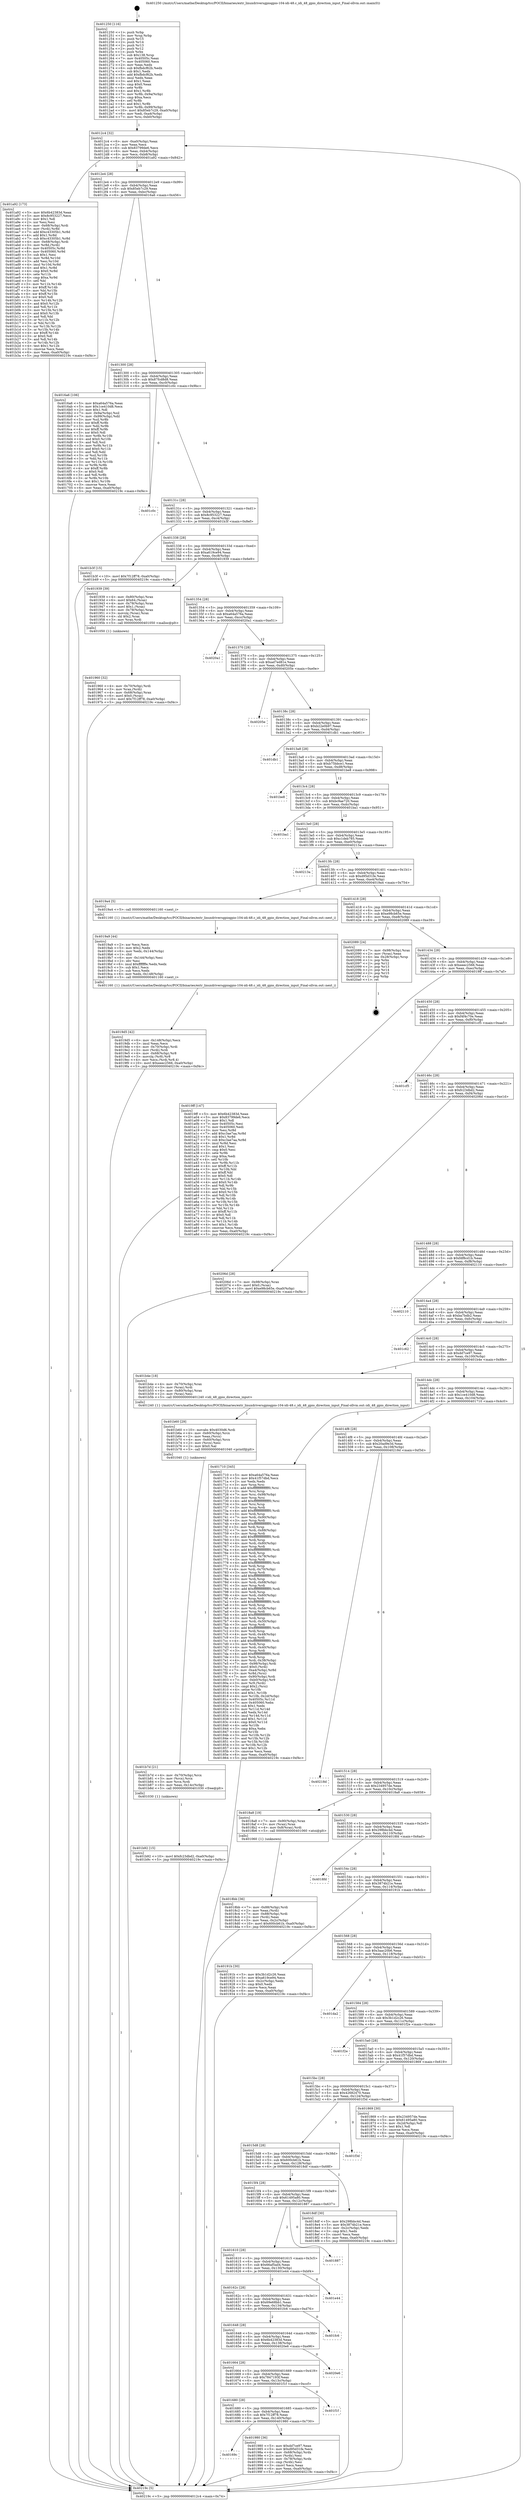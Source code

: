 digraph "0x401250" {
  label = "0x401250 (/mnt/c/Users/mathe/Desktop/tcc/POCII/binaries/extr_linuxdriversgpiogpio-104-idi-48.c_idi_48_gpio_direction_input_Final-ollvm.out::main(0))"
  labelloc = "t"
  node[shape=record]

  Entry [label="",width=0.3,height=0.3,shape=circle,fillcolor=black,style=filled]
  "0x4012c4" [label="{
     0x4012c4 [32]\l
     | [instrs]\l
     &nbsp;&nbsp;0x4012c4 \<+6\>: mov -0xa0(%rbp),%eax\l
     &nbsp;&nbsp;0x4012ca \<+2\>: mov %eax,%ecx\l
     &nbsp;&nbsp;0x4012cc \<+6\>: sub $0x83799de6,%ecx\l
     &nbsp;&nbsp;0x4012d2 \<+6\>: mov %eax,-0xb4(%rbp)\l
     &nbsp;&nbsp;0x4012d8 \<+6\>: mov %ecx,-0xb8(%rbp)\l
     &nbsp;&nbsp;0x4012de \<+6\>: je 0000000000401a92 \<main+0x842\>\l
  }"]
  "0x401a92" [label="{
     0x401a92 [173]\l
     | [instrs]\l
     &nbsp;&nbsp;0x401a92 \<+5\>: mov $0x6b42383d,%eax\l
     &nbsp;&nbsp;0x401a97 \<+5\>: mov $0x8c953227,%ecx\l
     &nbsp;&nbsp;0x401a9c \<+2\>: mov $0x1,%dl\l
     &nbsp;&nbsp;0x401a9e \<+2\>: xor %esi,%esi\l
     &nbsp;&nbsp;0x401aa0 \<+4\>: mov -0x68(%rbp),%rdi\l
     &nbsp;&nbsp;0x401aa4 \<+3\>: mov (%rdi),%r8d\l
     &nbsp;&nbsp;0x401aa7 \<+7\>: add $0xc43305b1,%r8d\l
     &nbsp;&nbsp;0x401aae \<+4\>: add $0x1,%r8d\l
     &nbsp;&nbsp;0x401ab2 \<+7\>: sub $0xc43305b1,%r8d\l
     &nbsp;&nbsp;0x401ab9 \<+4\>: mov -0x68(%rbp),%rdi\l
     &nbsp;&nbsp;0x401abd \<+3\>: mov %r8d,(%rdi)\l
     &nbsp;&nbsp;0x401ac0 \<+8\>: mov 0x40505c,%r8d\l
     &nbsp;&nbsp;0x401ac8 \<+8\>: mov 0x405060,%r9d\l
     &nbsp;&nbsp;0x401ad0 \<+3\>: sub $0x1,%esi\l
     &nbsp;&nbsp;0x401ad3 \<+3\>: mov %r8d,%r10d\l
     &nbsp;&nbsp;0x401ad6 \<+3\>: add %esi,%r10d\l
     &nbsp;&nbsp;0x401ad9 \<+4\>: imul %r10d,%r8d\l
     &nbsp;&nbsp;0x401add \<+4\>: and $0x1,%r8d\l
     &nbsp;&nbsp;0x401ae1 \<+4\>: cmp $0x0,%r8d\l
     &nbsp;&nbsp;0x401ae5 \<+4\>: sete %r11b\l
     &nbsp;&nbsp;0x401ae9 \<+4\>: cmp $0xa,%r9d\l
     &nbsp;&nbsp;0x401aed \<+3\>: setl %bl\l
     &nbsp;&nbsp;0x401af0 \<+3\>: mov %r11b,%r14b\l
     &nbsp;&nbsp;0x401af3 \<+4\>: xor $0xff,%r14b\l
     &nbsp;&nbsp;0x401af7 \<+3\>: mov %bl,%r15b\l
     &nbsp;&nbsp;0x401afa \<+4\>: xor $0xff,%r15b\l
     &nbsp;&nbsp;0x401afe \<+3\>: xor $0x0,%dl\l
     &nbsp;&nbsp;0x401b01 \<+3\>: mov %r14b,%r12b\l
     &nbsp;&nbsp;0x401b04 \<+4\>: and $0x0,%r12b\l
     &nbsp;&nbsp;0x401b08 \<+3\>: and %dl,%r11b\l
     &nbsp;&nbsp;0x401b0b \<+3\>: mov %r15b,%r13b\l
     &nbsp;&nbsp;0x401b0e \<+4\>: and $0x0,%r13b\l
     &nbsp;&nbsp;0x401b12 \<+2\>: and %dl,%bl\l
     &nbsp;&nbsp;0x401b14 \<+3\>: or %r11b,%r12b\l
     &nbsp;&nbsp;0x401b17 \<+3\>: or %bl,%r13b\l
     &nbsp;&nbsp;0x401b1a \<+3\>: xor %r13b,%r12b\l
     &nbsp;&nbsp;0x401b1d \<+3\>: or %r15b,%r14b\l
     &nbsp;&nbsp;0x401b20 \<+4\>: xor $0xff,%r14b\l
     &nbsp;&nbsp;0x401b24 \<+3\>: or $0x0,%dl\l
     &nbsp;&nbsp;0x401b27 \<+3\>: and %dl,%r14b\l
     &nbsp;&nbsp;0x401b2a \<+3\>: or %r14b,%r12b\l
     &nbsp;&nbsp;0x401b2d \<+4\>: test $0x1,%r12b\l
     &nbsp;&nbsp;0x401b31 \<+3\>: cmovne %ecx,%eax\l
     &nbsp;&nbsp;0x401b34 \<+6\>: mov %eax,-0xa0(%rbp)\l
     &nbsp;&nbsp;0x401b3a \<+5\>: jmp 000000000040219c \<main+0xf4c\>\l
  }"]
  "0x4012e4" [label="{
     0x4012e4 [28]\l
     | [instrs]\l
     &nbsp;&nbsp;0x4012e4 \<+5\>: jmp 00000000004012e9 \<main+0x99\>\l
     &nbsp;&nbsp;0x4012e9 \<+6\>: mov -0xb4(%rbp),%eax\l
     &nbsp;&nbsp;0x4012ef \<+5\>: sub $0x85eb7c29,%eax\l
     &nbsp;&nbsp;0x4012f4 \<+6\>: mov %eax,-0xbc(%rbp)\l
     &nbsp;&nbsp;0x4012fa \<+6\>: je 00000000004016a6 \<main+0x456\>\l
  }"]
  Exit [label="",width=0.3,height=0.3,shape=circle,fillcolor=black,style=filled,peripheries=2]
  "0x4016a6" [label="{
     0x4016a6 [106]\l
     | [instrs]\l
     &nbsp;&nbsp;0x4016a6 \<+5\>: mov $0xa64a576a,%eax\l
     &nbsp;&nbsp;0x4016ab \<+5\>: mov $0x1ce410d8,%ecx\l
     &nbsp;&nbsp;0x4016b0 \<+2\>: mov $0x1,%dl\l
     &nbsp;&nbsp;0x4016b2 \<+7\>: mov -0x9a(%rbp),%sil\l
     &nbsp;&nbsp;0x4016b9 \<+7\>: mov -0x99(%rbp),%dil\l
     &nbsp;&nbsp;0x4016c0 \<+3\>: mov %sil,%r8b\l
     &nbsp;&nbsp;0x4016c3 \<+4\>: xor $0xff,%r8b\l
     &nbsp;&nbsp;0x4016c7 \<+3\>: mov %dil,%r9b\l
     &nbsp;&nbsp;0x4016ca \<+4\>: xor $0xff,%r9b\l
     &nbsp;&nbsp;0x4016ce \<+3\>: xor $0x0,%dl\l
     &nbsp;&nbsp;0x4016d1 \<+3\>: mov %r8b,%r10b\l
     &nbsp;&nbsp;0x4016d4 \<+4\>: and $0x0,%r10b\l
     &nbsp;&nbsp;0x4016d8 \<+3\>: and %dl,%sil\l
     &nbsp;&nbsp;0x4016db \<+3\>: mov %r9b,%r11b\l
     &nbsp;&nbsp;0x4016de \<+4\>: and $0x0,%r11b\l
     &nbsp;&nbsp;0x4016e2 \<+3\>: and %dl,%dil\l
     &nbsp;&nbsp;0x4016e5 \<+3\>: or %sil,%r10b\l
     &nbsp;&nbsp;0x4016e8 \<+3\>: or %dil,%r11b\l
     &nbsp;&nbsp;0x4016eb \<+3\>: xor %r11b,%r10b\l
     &nbsp;&nbsp;0x4016ee \<+3\>: or %r9b,%r8b\l
     &nbsp;&nbsp;0x4016f1 \<+4\>: xor $0xff,%r8b\l
     &nbsp;&nbsp;0x4016f5 \<+3\>: or $0x0,%dl\l
     &nbsp;&nbsp;0x4016f8 \<+3\>: and %dl,%r8b\l
     &nbsp;&nbsp;0x4016fb \<+3\>: or %r8b,%r10b\l
     &nbsp;&nbsp;0x4016fe \<+4\>: test $0x1,%r10b\l
     &nbsp;&nbsp;0x401702 \<+3\>: cmovne %ecx,%eax\l
     &nbsp;&nbsp;0x401705 \<+6\>: mov %eax,-0xa0(%rbp)\l
     &nbsp;&nbsp;0x40170b \<+5\>: jmp 000000000040219c \<main+0xf4c\>\l
  }"]
  "0x401300" [label="{
     0x401300 [28]\l
     | [instrs]\l
     &nbsp;&nbsp;0x401300 \<+5\>: jmp 0000000000401305 \<main+0xb5\>\l
     &nbsp;&nbsp;0x401305 \<+6\>: mov -0xb4(%rbp),%eax\l
     &nbsp;&nbsp;0x40130b \<+5\>: sub $0x87fcd8d8,%eax\l
     &nbsp;&nbsp;0x401310 \<+6\>: mov %eax,-0xc0(%rbp)\l
     &nbsp;&nbsp;0x401316 \<+6\>: je 0000000000401c0c \<main+0x9bc\>\l
  }"]
  "0x40219c" [label="{
     0x40219c [5]\l
     | [instrs]\l
     &nbsp;&nbsp;0x40219c \<+5\>: jmp 00000000004012c4 \<main+0x74\>\l
  }"]
  "0x401250" [label="{
     0x401250 [116]\l
     | [instrs]\l
     &nbsp;&nbsp;0x401250 \<+1\>: push %rbp\l
     &nbsp;&nbsp;0x401251 \<+3\>: mov %rsp,%rbp\l
     &nbsp;&nbsp;0x401254 \<+2\>: push %r15\l
     &nbsp;&nbsp;0x401256 \<+2\>: push %r14\l
     &nbsp;&nbsp;0x401258 \<+2\>: push %r13\l
     &nbsp;&nbsp;0x40125a \<+2\>: push %r12\l
     &nbsp;&nbsp;0x40125c \<+1\>: push %rbx\l
     &nbsp;&nbsp;0x40125d \<+7\>: sub $0x138,%rsp\l
     &nbsp;&nbsp;0x401264 \<+7\>: mov 0x40505c,%eax\l
     &nbsp;&nbsp;0x40126b \<+7\>: mov 0x405060,%ecx\l
     &nbsp;&nbsp;0x401272 \<+2\>: mov %eax,%edx\l
     &nbsp;&nbsp;0x401274 \<+6\>: sub $0xfbdcf62b,%edx\l
     &nbsp;&nbsp;0x40127a \<+3\>: sub $0x1,%edx\l
     &nbsp;&nbsp;0x40127d \<+6\>: add $0xfbdcf62b,%edx\l
     &nbsp;&nbsp;0x401283 \<+3\>: imul %edx,%eax\l
     &nbsp;&nbsp;0x401286 \<+3\>: and $0x1,%eax\l
     &nbsp;&nbsp;0x401289 \<+3\>: cmp $0x0,%eax\l
     &nbsp;&nbsp;0x40128c \<+4\>: sete %r8b\l
     &nbsp;&nbsp;0x401290 \<+4\>: and $0x1,%r8b\l
     &nbsp;&nbsp;0x401294 \<+7\>: mov %r8b,-0x9a(%rbp)\l
     &nbsp;&nbsp;0x40129b \<+3\>: cmp $0xa,%ecx\l
     &nbsp;&nbsp;0x40129e \<+4\>: setl %r8b\l
     &nbsp;&nbsp;0x4012a2 \<+4\>: and $0x1,%r8b\l
     &nbsp;&nbsp;0x4012a6 \<+7\>: mov %r8b,-0x99(%rbp)\l
     &nbsp;&nbsp;0x4012ad \<+10\>: movl $0x85eb7c29,-0xa0(%rbp)\l
     &nbsp;&nbsp;0x4012b7 \<+6\>: mov %edi,-0xa4(%rbp)\l
     &nbsp;&nbsp;0x4012bd \<+7\>: mov %rsi,-0xb0(%rbp)\l
  }"]
  "0x401b92" [label="{
     0x401b92 [15]\l
     | [instrs]\l
     &nbsp;&nbsp;0x401b92 \<+10\>: movl $0xfc23dbd2,-0xa0(%rbp)\l
     &nbsp;&nbsp;0x401b9c \<+5\>: jmp 000000000040219c \<main+0xf4c\>\l
  }"]
  "0x401c0c" [label="{
     0x401c0c\l
  }", style=dashed]
  "0x40131c" [label="{
     0x40131c [28]\l
     | [instrs]\l
     &nbsp;&nbsp;0x40131c \<+5\>: jmp 0000000000401321 \<main+0xd1\>\l
     &nbsp;&nbsp;0x401321 \<+6\>: mov -0xb4(%rbp),%eax\l
     &nbsp;&nbsp;0x401327 \<+5\>: sub $0x8c953227,%eax\l
     &nbsp;&nbsp;0x40132c \<+6\>: mov %eax,-0xc4(%rbp)\l
     &nbsp;&nbsp;0x401332 \<+6\>: je 0000000000401b3f \<main+0x8ef\>\l
  }"]
  "0x401b7d" [label="{
     0x401b7d [21]\l
     | [instrs]\l
     &nbsp;&nbsp;0x401b7d \<+4\>: mov -0x70(%rbp),%rcx\l
     &nbsp;&nbsp;0x401b81 \<+3\>: mov (%rcx),%rcx\l
     &nbsp;&nbsp;0x401b84 \<+3\>: mov %rcx,%rdi\l
     &nbsp;&nbsp;0x401b87 \<+6\>: mov %eax,-0x14c(%rbp)\l
     &nbsp;&nbsp;0x401b8d \<+5\>: call 0000000000401030 \<free@plt\>\l
     | [calls]\l
     &nbsp;&nbsp;0x401030 \{1\} (unknown)\l
  }"]
  "0x401b3f" [label="{
     0x401b3f [15]\l
     | [instrs]\l
     &nbsp;&nbsp;0x401b3f \<+10\>: movl $0x7f12ff78,-0xa0(%rbp)\l
     &nbsp;&nbsp;0x401b49 \<+5\>: jmp 000000000040219c \<main+0xf4c\>\l
  }"]
  "0x401338" [label="{
     0x401338 [28]\l
     | [instrs]\l
     &nbsp;&nbsp;0x401338 \<+5\>: jmp 000000000040133d \<main+0xed\>\l
     &nbsp;&nbsp;0x40133d \<+6\>: mov -0xb4(%rbp),%eax\l
     &nbsp;&nbsp;0x401343 \<+5\>: sub $0xa619ce94,%eax\l
     &nbsp;&nbsp;0x401348 \<+6\>: mov %eax,-0xc8(%rbp)\l
     &nbsp;&nbsp;0x40134e \<+6\>: je 0000000000401939 \<main+0x6e9\>\l
  }"]
  "0x401b60" [label="{
     0x401b60 [29]\l
     | [instrs]\l
     &nbsp;&nbsp;0x401b60 \<+10\>: movabs $0x4030d6,%rdi\l
     &nbsp;&nbsp;0x401b6a \<+4\>: mov -0x60(%rbp),%rcx\l
     &nbsp;&nbsp;0x401b6e \<+2\>: mov %eax,(%rcx)\l
     &nbsp;&nbsp;0x401b70 \<+4\>: mov -0x60(%rbp),%rcx\l
     &nbsp;&nbsp;0x401b74 \<+2\>: mov (%rcx),%esi\l
     &nbsp;&nbsp;0x401b76 \<+2\>: mov $0x0,%al\l
     &nbsp;&nbsp;0x401b78 \<+5\>: call 0000000000401040 \<printf@plt\>\l
     | [calls]\l
     &nbsp;&nbsp;0x401040 \{1\} (unknown)\l
  }"]
  "0x401939" [label="{
     0x401939 [39]\l
     | [instrs]\l
     &nbsp;&nbsp;0x401939 \<+4\>: mov -0x80(%rbp),%rax\l
     &nbsp;&nbsp;0x40193d \<+6\>: movl $0x64,(%rax)\l
     &nbsp;&nbsp;0x401943 \<+4\>: mov -0x78(%rbp),%rax\l
     &nbsp;&nbsp;0x401947 \<+6\>: movl $0x1,(%rax)\l
     &nbsp;&nbsp;0x40194d \<+4\>: mov -0x78(%rbp),%rax\l
     &nbsp;&nbsp;0x401951 \<+3\>: movslq (%rax),%rax\l
     &nbsp;&nbsp;0x401954 \<+4\>: shl $0x2,%rax\l
     &nbsp;&nbsp;0x401958 \<+3\>: mov %rax,%rdi\l
     &nbsp;&nbsp;0x40195b \<+5\>: call 0000000000401050 \<malloc@plt\>\l
     | [calls]\l
     &nbsp;&nbsp;0x401050 \{1\} (unknown)\l
  }"]
  "0x401354" [label="{
     0x401354 [28]\l
     | [instrs]\l
     &nbsp;&nbsp;0x401354 \<+5\>: jmp 0000000000401359 \<main+0x109\>\l
     &nbsp;&nbsp;0x401359 \<+6\>: mov -0xb4(%rbp),%eax\l
     &nbsp;&nbsp;0x40135f \<+5\>: sub $0xa64a576a,%eax\l
     &nbsp;&nbsp;0x401364 \<+6\>: mov %eax,-0xcc(%rbp)\l
     &nbsp;&nbsp;0x40136a \<+6\>: je 00000000004020a1 \<main+0xe51\>\l
  }"]
  "0x4019d5" [label="{
     0x4019d5 [42]\l
     | [instrs]\l
     &nbsp;&nbsp;0x4019d5 \<+6\>: mov -0x148(%rbp),%ecx\l
     &nbsp;&nbsp;0x4019db \<+3\>: imul %eax,%ecx\l
     &nbsp;&nbsp;0x4019de \<+4\>: mov -0x70(%rbp),%rdi\l
     &nbsp;&nbsp;0x4019e2 \<+3\>: mov (%rdi),%rdi\l
     &nbsp;&nbsp;0x4019e5 \<+4\>: mov -0x68(%rbp),%r8\l
     &nbsp;&nbsp;0x4019e9 \<+3\>: movslq (%r8),%r8\l
     &nbsp;&nbsp;0x4019ec \<+4\>: mov %ecx,(%rdi,%r8,4)\l
     &nbsp;&nbsp;0x4019f0 \<+10\>: movl $0xeeec2566,-0xa0(%rbp)\l
     &nbsp;&nbsp;0x4019fa \<+5\>: jmp 000000000040219c \<main+0xf4c\>\l
  }"]
  "0x4020a1" [label="{
     0x4020a1\l
  }", style=dashed]
  "0x401370" [label="{
     0x401370 [28]\l
     | [instrs]\l
     &nbsp;&nbsp;0x401370 \<+5\>: jmp 0000000000401375 \<main+0x125\>\l
     &nbsp;&nbsp;0x401375 \<+6\>: mov -0xb4(%rbp),%eax\l
     &nbsp;&nbsp;0x40137b \<+5\>: sub $0xad7ed81e,%eax\l
     &nbsp;&nbsp;0x401380 \<+6\>: mov %eax,-0xd0(%rbp)\l
     &nbsp;&nbsp;0x401386 \<+6\>: je 000000000040205e \<main+0xe0e\>\l
  }"]
  "0x4019a9" [label="{
     0x4019a9 [44]\l
     | [instrs]\l
     &nbsp;&nbsp;0x4019a9 \<+2\>: xor %ecx,%ecx\l
     &nbsp;&nbsp;0x4019ab \<+5\>: mov $0x2,%edx\l
     &nbsp;&nbsp;0x4019b0 \<+6\>: mov %edx,-0x144(%rbp)\l
     &nbsp;&nbsp;0x4019b6 \<+1\>: cltd\l
     &nbsp;&nbsp;0x4019b7 \<+6\>: mov -0x144(%rbp),%esi\l
     &nbsp;&nbsp;0x4019bd \<+2\>: idiv %esi\l
     &nbsp;&nbsp;0x4019bf \<+6\>: imul $0xfffffffe,%edx,%edx\l
     &nbsp;&nbsp;0x4019c5 \<+3\>: sub $0x1,%ecx\l
     &nbsp;&nbsp;0x4019c8 \<+2\>: sub %ecx,%edx\l
     &nbsp;&nbsp;0x4019ca \<+6\>: mov %edx,-0x148(%rbp)\l
     &nbsp;&nbsp;0x4019d0 \<+5\>: call 0000000000401160 \<next_i\>\l
     | [calls]\l
     &nbsp;&nbsp;0x401160 \{1\} (/mnt/c/Users/mathe/Desktop/tcc/POCII/binaries/extr_linuxdriversgpiogpio-104-idi-48.c_idi_48_gpio_direction_input_Final-ollvm.out::next_i)\l
  }"]
  "0x40205e" [label="{
     0x40205e\l
  }", style=dashed]
  "0x40138c" [label="{
     0x40138c [28]\l
     | [instrs]\l
     &nbsp;&nbsp;0x40138c \<+5\>: jmp 0000000000401391 \<main+0x141\>\l
     &nbsp;&nbsp;0x401391 \<+6\>: mov -0xb4(%rbp),%eax\l
     &nbsp;&nbsp;0x401397 \<+5\>: sub $0xb22e0b97,%eax\l
     &nbsp;&nbsp;0x40139c \<+6\>: mov %eax,-0xd4(%rbp)\l
     &nbsp;&nbsp;0x4013a2 \<+6\>: je 0000000000401db1 \<main+0xb61\>\l
  }"]
  "0x40169c" [label="{
     0x40169c\l
  }", style=dashed]
  "0x401db1" [label="{
     0x401db1\l
  }", style=dashed]
  "0x4013a8" [label="{
     0x4013a8 [28]\l
     | [instrs]\l
     &nbsp;&nbsp;0x4013a8 \<+5\>: jmp 00000000004013ad \<main+0x15d\>\l
     &nbsp;&nbsp;0x4013ad \<+6\>: mov -0xb4(%rbp),%eax\l
     &nbsp;&nbsp;0x4013b3 \<+5\>: sub $0xb75bbce1,%eax\l
     &nbsp;&nbsp;0x4013b8 \<+6\>: mov %eax,-0xd8(%rbp)\l
     &nbsp;&nbsp;0x4013be \<+6\>: je 0000000000401be8 \<main+0x998\>\l
  }"]
  "0x401980" [label="{
     0x401980 [36]\l
     | [instrs]\l
     &nbsp;&nbsp;0x401980 \<+5\>: mov $0xdd7ce97,%eax\l
     &nbsp;&nbsp;0x401985 \<+5\>: mov $0xd95d31fe,%ecx\l
     &nbsp;&nbsp;0x40198a \<+4\>: mov -0x68(%rbp),%rdx\l
     &nbsp;&nbsp;0x40198e \<+2\>: mov (%rdx),%esi\l
     &nbsp;&nbsp;0x401990 \<+4\>: mov -0x78(%rbp),%rdx\l
     &nbsp;&nbsp;0x401994 \<+2\>: cmp (%rdx),%esi\l
     &nbsp;&nbsp;0x401996 \<+3\>: cmovl %ecx,%eax\l
     &nbsp;&nbsp;0x401999 \<+6\>: mov %eax,-0xa0(%rbp)\l
     &nbsp;&nbsp;0x40199f \<+5\>: jmp 000000000040219c \<main+0xf4c\>\l
  }"]
  "0x401be8" [label="{
     0x401be8\l
  }", style=dashed]
  "0x4013c4" [label="{
     0x4013c4 [28]\l
     | [instrs]\l
     &nbsp;&nbsp;0x4013c4 \<+5\>: jmp 00000000004013c9 \<main+0x179\>\l
     &nbsp;&nbsp;0x4013c9 \<+6\>: mov -0xb4(%rbp),%eax\l
     &nbsp;&nbsp;0x4013cf \<+5\>: sub $0xbc9ae720,%eax\l
     &nbsp;&nbsp;0x4013d4 \<+6\>: mov %eax,-0xdc(%rbp)\l
     &nbsp;&nbsp;0x4013da \<+6\>: je 0000000000401ba1 \<main+0x951\>\l
  }"]
  "0x401680" [label="{
     0x401680 [28]\l
     | [instrs]\l
     &nbsp;&nbsp;0x401680 \<+5\>: jmp 0000000000401685 \<main+0x435\>\l
     &nbsp;&nbsp;0x401685 \<+6\>: mov -0xb4(%rbp),%eax\l
     &nbsp;&nbsp;0x40168b \<+5\>: sub $0x7f12ff78,%eax\l
     &nbsp;&nbsp;0x401690 \<+6\>: mov %eax,-0x140(%rbp)\l
     &nbsp;&nbsp;0x401696 \<+6\>: je 0000000000401980 \<main+0x730\>\l
  }"]
  "0x401ba1" [label="{
     0x401ba1\l
  }", style=dashed]
  "0x4013e0" [label="{
     0x4013e0 [28]\l
     | [instrs]\l
     &nbsp;&nbsp;0x4013e0 \<+5\>: jmp 00000000004013e5 \<main+0x195\>\l
     &nbsp;&nbsp;0x4013e5 \<+6\>: mov -0xb4(%rbp),%eax\l
     &nbsp;&nbsp;0x4013eb \<+5\>: sub $0xc1deb785,%eax\l
     &nbsp;&nbsp;0x4013f0 \<+6\>: mov %eax,-0xe0(%rbp)\l
     &nbsp;&nbsp;0x4013f6 \<+6\>: je 000000000040213a \<main+0xeea\>\l
  }"]
  "0x401f1f" [label="{
     0x401f1f\l
  }", style=dashed]
  "0x40213a" [label="{
     0x40213a\l
  }", style=dashed]
  "0x4013fc" [label="{
     0x4013fc [28]\l
     | [instrs]\l
     &nbsp;&nbsp;0x4013fc \<+5\>: jmp 0000000000401401 \<main+0x1b1\>\l
     &nbsp;&nbsp;0x401401 \<+6\>: mov -0xb4(%rbp),%eax\l
     &nbsp;&nbsp;0x401407 \<+5\>: sub $0xd95d31fe,%eax\l
     &nbsp;&nbsp;0x40140c \<+6\>: mov %eax,-0xe4(%rbp)\l
     &nbsp;&nbsp;0x401412 \<+6\>: je 00000000004019a4 \<main+0x754\>\l
  }"]
  "0x401664" [label="{
     0x401664 [28]\l
     | [instrs]\l
     &nbsp;&nbsp;0x401664 \<+5\>: jmp 0000000000401669 \<main+0x419\>\l
     &nbsp;&nbsp;0x401669 \<+6\>: mov -0xb4(%rbp),%eax\l
     &nbsp;&nbsp;0x40166f \<+5\>: sub $0x7847193f,%eax\l
     &nbsp;&nbsp;0x401674 \<+6\>: mov %eax,-0x13c(%rbp)\l
     &nbsp;&nbsp;0x40167a \<+6\>: je 0000000000401f1f \<main+0xccf\>\l
  }"]
  "0x4019a4" [label="{
     0x4019a4 [5]\l
     | [instrs]\l
     &nbsp;&nbsp;0x4019a4 \<+5\>: call 0000000000401160 \<next_i\>\l
     | [calls]\l
     &nbsp;&nbsp;0x401160 \{1\} (/mnt/c/Users/mathe/Desktop/tcc/POCII/binaries/extr_linuxdriversgpiogpio-104-idi-48.c_idi_48_gpio_direction_input_Final-ollvm.out::next_i)\l
  }"]
  "0x401418" [label="{
     0x401418 [28]\l
     | [instrs]\l
     &nbsp;&nbsp;0x401418 \<+5\>: jmp 000000000040141d \<main+0x1cd\>\l
     &nbsp;&nbsp;0x40141d \<+6\>: mov -0xb4(%rbp),%eax\l
     &nbsp;&nbsp;0x401423 \<+5\>: sub $0xe98cb65e,%eax\l
     &nbsp;&nbsp;0x401428 \<+6\>: mov %eax,-0xe8(%rbp)\l
     &nbsp;&nbsp;0x40142e \<+6\>: je 0000000000402089 \<main+0xe39\>\l
  }"]
  "0x4020e6" [label="{
     0x4020e6\l
  }", style=dashed]
  "0x402089" [label="{
     0x402089 [24]\l
     | [instrs]\l
     &nbsp;&nbsp;0x402089 \<+7\>: mov -0x98(%rbp),%rax\l
     &nbsp;&nbsp;0x402090 \<+2\>: mov (%rax),%eax\l
     &nbsp;&nbsp;0x402092 \<+4\>: lea -0x28(%rbp),%rsp\l
     &nbsp;&nbsp;0x402096 \<+1\>: pop %rbx\l
     &nbsp;&nbsp;0x402097 \<+2\>: pop %r12\l
     &nbsp;&nbsp;0x402099 \<+2\>: pop %r13\l
     &nbsp;&nbsp;0x40209b \<+2\>: pop %r14\l
     &nbsp;&nbsp;0x40209d \<+2\>: pop %r15\l
     &nbsp;&nbsp;0x40209f \<+1\>: pop %rbp\l
     &nbsp;&nbsp;0x4020a0 \<+1\>: ret\l
  }"]
  "0x401434" [label="{
     0x401434 [28]\l
     | [instrs]\l
     &nbsp;&nbsp;0x401434 \<+5\>: jmp 0000000000401439 \<main+0x1e9\>\l
     &nbsp;&nbsp;0x401439 \<+6\>: mov -0xb4(%rbp),%eax\l
     &nbsp;&nbsp;0x40143f \<+5\>: sub $0xeeec2566,%eax\l
     &nbsp;&nbsp;0x401444 \<+6\>: mov %eax,-0xec(%rbp)\l
     &nbsp;&nbsp;0x40144a \<+6\>: je 00000000004019ff \<main+0x7af\>\l
  }"]
  "0x401648" [label="{
     0x401648 [28]\l
     | [instrs]\l
     &nbsp;&nbsp;0x401648 \<+5\>: jmp 000000000040164d \<main+0x3fd\>\l
     &nbsp;&nbsp;0x40164d \<+6\>: mov -0xb4(%rbp),%eax\l
     &nbsp;&nbsp;0x401653 \<+5\>: sub $0x6b42383d,%eax\l
     &nbsp;&nbsp;0x401658 \<+6\>: mov %eax,-0x138(%rbp)\l
     &nbsp;&nbsp;0x40165e \<+6\>: je 00000000004020e6 \<main+0xe96\>\l
  }"]
  "0x4019ff" [label="{
     0x4019ff [147]\l
     | [instrs]\l
     &nbsp;&nbsp;0x4019ff \<+5\>: mov $0x6b42383d,%eax\l
     &nbsp;&nbsp;0x401a04 \<+5\>: mov $0x83799de6,%ecx\l
     &nbsp;&nbsp;0x401a09 \<+2\>: mov $0x1,%dl\l
     &nbsp;&nbsp;0x401a0b \<+7\>: mov 0x40505c,%esi\l
     &nbsp;&nbsp;0x401a12 \<+7\>: mov 0x405060,%edi\l
     &nbsp;&nbsp;0x401a19 \<+3\>: mov %esi,%r8d\l
     &nbsp;&nbsp;0x401a1c \<+7\>: add $0xc3ae7aa,%r8d\l
     &nbsp;&nbsp;0x401a23 \<+4\>: sub $0x1,%r8d\l
     &nbsp;&nbsp;0x401a27 \<+7\>: sub $0xc3ae7aa,%r8d\l
     &nbsp;&nbsp;0x401a2e \<+4\>: imul %r8d,%esi\l
     &nbsp;&nbsp;0x401a32 \<+3\>: and $0x1,%esi\l
     &nbsp;&nbsp;0x401a35 \<+3\>: cmp $0x0,%esi\l
     &nbsp;&nbsp;0x401a38 \<+4\>: sete %r9b\l
     &nbsp;&nbsp;0x401a3c \<+3\>: cmp $0xa,%edi\l
     &nbsp;&nbsp;0x401a3f \<+4\>: setl %r10b\l
     &nbsp;&nbsp;0x401a43 \<+3\>: mov %r9b,%r11b\l
     &nbsp;&nbsp;0x401a46 \<+4\>: xor $0xff,%r11b\l
     &nbsp;&nbsp;0x401a4a \<+3\>: mov %r10b,%bl\l
     &nbsp;&nbsp;0x401a4d \<+3\>: xor $0xff,%bl\l
     &nbsp;&nbsp;0x401a50 \<+3\>: xor $0x0,%dl\l
     &nbsp;&nbsp;0x401a53 \<+3\>: mov %r11b,%r14b\l
     &nbsp;&nbsp;0x401a56 \<+4\>: and $0x0,%r14b\l
     &nbsp;&nbsp;0x401a5a \<+3\>: and %dl,%r9b\l
     &nbsp;&nbsp;0x401a5d \<+3\>: mov %bl,%r15b\l
     &nbsp;&nbsp;0x401a60 \<+4\>: and $0x0,%r15b\l
     &nbsp;&nbsp;0x401a64 \<+3\>: and %dl,%r10b\l
     &nbsp;&nbsp;0x401a67 \<+3\>: or %r9b,%r14b\l
     &nbsp;&nbsp;0x401a6a \<+3\>: or %r10b,%r15b\l
     &nbsp;&nbsp;0x401a6d \<+3\>: xor %r15b,%r14b\l
     &nbsp;&nbsp;0x401a70 \<+3\>: or %bl,%r11b\l
     &nbsp;&nbsp;0x401a73 \<+4\>: xor $0xff,%r11b\l
     &nbsp;&nbsp;0x401a77 \<+3\>: or $0x0,%dl\l
     &nbsp;&nbsp;0x401a7a \<+3\>: and %dl,%r11b\l
     &nbsp;&nbsp;0x401a7d \<+3\>: or %r11b,%r14b\l
     &nbsp;&nbsp;0x401a80 \<+4\>: test $0x1,%r14b\l
     &nbsp;&nbsp;0x401a84 \<+3\>: cmovne %ecx,%eax\l
     &nbsp;&nbsp;0x401a87 \<+6\>: mov %eax,-0xa0(%rbp)\l
     &nbsp;&nbsp;0x401a8d \<+5\>: jmp 000000000040219c \<main+0xf4c\>\l
  }"]
  "0x401450" [label="{
     0x401450 [28]\l
     | [instrs]\l
     &nbsp;&nbsp;0x401450 \<+5\>: jmp 0000000000401455 \<main+0x205\>\l
     &nbsp;&nbsp;0x401455 \<+6\>: mov -0xb4(%rbp),%eax\l
     &nbsp;&nbsp;0x40145b \<+5\>: sub $0xf4f4c70e,%eax\l
     &nbsp;&nbsp;0x401460 \<+6\>: mov %eax,-0xf0(%rbp)\l
     &nbsp;&nbsp;0x401466 \<+6\>: je 0000000000401cf5 \<main+0xaa5\>\l
  }"]
  "0x401fc6" [label="{
     0x401fc6\l
  }", style=dashed]
  "0x401cf5" [label="{
     0x401cf5\l
  }", style=dashed]
  "0x40146c" [label="{
     0x40146c [28]\l
     | [instrs]\l
     &nbsp;&nbsp;0x40146c \<+5\>: jmp 0000000000401471 \<main+0x221\>\l
     &nbsp;&nbsp;0x401471 \<+6\>: mov -0xb4(%rbp),%eax\l
     &nbsp;&nbsp;0x401477 \<+5\>: sub $0xfc23dbd2,%eax\l
     &nbsp;&nbsp;0x40147c \<+6\>: mov %eax,-0xf4(%rbp)\l
     &nbsp;&nbsp;0x401482 \<+6\>: je 000000000040206d \<main+0xe1d\>\l
  }"]
  "0x40162c" [label="{
     0x40162c [28]\l
     | [instrs]\l
     &nbsp;&nbsp;0x40162c \<+5\>: jmp 0000000000401631 \<main+0x3e1\>\l
     &nbsp;&nbsp;0x401631 \<+6\>: mov -0xb4(%rbp),%eax\l
     &nbsp;&nbsp;0x401637 \<+5\>: sub $0x69e68bb1,%eax\l
     &nbsp;&nbsp;0x40163c \<+6\>: mov %eax,-0x134(%rbp)\l
     &nbsp;&nbsp;0x401642 \<+6\>: je 0000000000401fc6 \<main+0xd76\>\l
  }"]
  "0x40206d" [label="{
     0x40206d [28]\l
     | [instrs]\l
     &nbsp;&nbsp;0x40206d \<+7\>: mov -0x98(%rbp),%rax\l
     &nbsp;&nbsp;0x402074 \<+6\>: movl $0x0,(%rax)\l
     &nbsp;&nbsp;0x40207a \<+10\>: movl $0xe98cb65e,-0xa0(%rbp)\l
     &nbsp;&nbsp;0x402084 \<+5\>: jmp 000000000040219c \<main+0xf4c\>\l
  }"]
  "0x401488" [label="{
     0x401488 [28]\l
     | [instrs]\l
     &nbsp;&nbsp;0x401488 \<+5\>: jmp 000000000040148d \<main+0x23d\>\l
     &nbsp;&nbsp;0x40148d \<+6\>: mov -0xb4(%rbp),%eax\l
     &nbsp;&nbsp;0x401493 \<+5\>: sub $0xfdf8cd1b,%eax\l
     &nbsp;&nbsp;0x401498 \<+6\>: mov %eax,-0xf8(%rbp)\l
     &nbsp;&nbsp;0x40149e \<+6\>: je 0000000000402110 \<main+0xec0\>\l
  }"]
  "0x401e44" [label="{
     0x401e44\l
  }", style=dashed]
  "0x402110" [label="{
     0x402110\l
  }", style=dashed]
  "0x4014a4" [label="{
     0x4014a4 [28]\l
     | [instrs]\l
     &nbsp;&nbsp;0x4014a4 \<+5\>: jmp 00000000004014a9 \<main+0x259\>\l
     &nbsp;&nbsp;0x4014a9 \<+6\>: mov -0xb4(%rbp),%eax\l
     &nbsp;&nbsp;0x4014af \<+5\>: sub $0xba7bdb2,%eax\l
     &nbsp;&nbsp;0x4014b4 \<+6\>: mov %eax,-0xfc(%rbp)\l
     &nbsp;&nbsp;0x4014ba \<+6\>: je 0000000000401c62 \<main+0xa12\>\l
  }"]
  "0x401610" [label="{
     0x401610 [28]\l
     | [instrs]\l
     &nbsp;&nbsp;0x401610 \<+5\>: jmp 0000000000401615 \<main+0x3c5\>\l
     &nbsp;&nbsp;0x401615 \<+6\>: mov -0xb4(%rbp),%eax\l
     &nbsp;&nbsp;0x40161b \<+5\>: sub $0x66af5ad4,%eax\l
     &nbsp;&nbsp;0x401620 \<+6\>: mov %eax,-0x130(%rbp)\l
     &nbsp;&nbsp;0x401626 \<+6\>: je 0000000000401e44 \<main+0xbf4\>\l
  }"]
  "0x401c62" [label="{
     0x401c62\l
  }", style=dashed]
  "0x4014c0" [label="{
     0x4014c0 [28]\l
     | [instrs]\l
     &nbsp;&nbsp;0x4014c0 \<+5\>: jmp 00000000004014c5 \<main+0x275\>\l
     &nbsp;&nbsp;0x4014c5 \<+6\>: mov -0xb4(%rbp),%eax\l
     &nbsp;&nbsp;0x4014cb \<+5\>: sub $0xdd7ce97,%eax\l
     &nbsp;&nbsp;0x4014d0 \<+6\>: mov %eax,-0x100(%rbp)\l
     &nbsp;&nbsp;0x4014d6 \<+6\>: je 0000000000401b4e \<main+0x8fe\>\l
  }"]
  "0x401887" [label="{
     0x401887\l
  }", style=dashed]
  "0x401b4e" [label="{
     0x401b4e [18]\l
     | [instrs]\l
     &nbsp;&nbsp;0x401b4e \<+4\>: mov -0x70(%rbp),%rax\l
     &nbsp;&nbsp;0x401b52 \<+3\>: mov (%rax),%rdi\l
     &nbsp;&nbsp;0x401b55 \<+4\>: mov -0x80(%rbp),%rax\l
     &nbsp;&nbsp;0x401b59 \<+2\>: mov (%rax),%esi\l
     &nbsp;&nbsp;0x401b5b \<+5\>: call 0000000000401240 \<idi_48_gpio_direction_input\>\l
     | [calls]\l
     &nbsp;&nbsp;0x401240 \{1\} (/mnt/c/Users/mathe/Desktop/tcc/POCII/binaries/extr_linuxdriversgpiogpio-104-idi-48.c_idi_48_gpio_direction_input_Final-ollvm.out::idi_48_gpio_direction_input)\l
  }"]
  "0x4014dc" [label="{
     0x4014dc [28]\l
     | [instrs]\l
     &nbsp;&nbsp;0x4014dc \<+5\>: jmp 00000000004014e1 \<main+0x291\>\l
     &nbsp;&nbsp;0x4014e1 \<+6\>: mov -0xb4(%rbp),%eax\l
     &nbsp;&nbsp;0x4014e7 \<+5\>: sub $0x1ce410d8,%eax\l
     &nbsp;&nbsp;0x4014ec \<+6\>: mov %eax,-0x104(%rbp)\l
     &nbsp;&nbsp;0x4014f2 \<+6\>: je 0000000000401710 \<main+0x4c0\>\l
  }"]
  "0x401960" [label="{
     0x401960 [32]\l
     | [instrs]\l
     &nbsp;&nbsp;0x401960 \<+4\>: mov -0x70(%rbp),%rdi\l
     &nbsp;&nbsp;0x401964 \<+3\>: mov %rax,(%rdi)\l
     &nbsp;&nbsp;0x401967 \<+4\>: mov -0x68(%rbp),%rax\l
     &nbsp;&nbsp;0x40196b \<+6\>: movl $0x0,(%rax)\l
     &nbsp;&nbsp;0x401971 \<+10\>: movl $0x7f12ff78,-0xa0(%rbp)\l
     &nbsp;&nbsp;0x40197b \<+5\>: jmp 000000000040219c \<main+0xf4c\>\l
  }"]
  "0x401710" [label="{
     0x401710 [345]\l
     | [instrs]\l
     &nbsp;&nbsp;0x401710 \<+5\>: mov $0xa64a576a,%eax\l
     &nbsp;&nbsp;0x401715 \<+5\>: mov $0x41f57dbd,%ecx\l
     &nbsp;&nbsp;0x40171a \<+2\>: xor %edx,%edx\l
     &nbsp;&nbsp;0x40171c \<+3\>: mov %rsp,%rsi\l
     &nbsp;&nbsp;0x40171f \<+4\>: add $0xfffffffffffffff0,%rsi\l
     &nbsp;&nbsp;0x401723 \<+3\>: mov %rsi,%rsp\l
     &nbsp;&nbsp;0x401726 \<+7\>: mov %rsi,-0x98(%rbp)\l
     &nbsp;&nbsp;0x40172d \<+3\>: mov %rsp,%rsi\l
     &nbsp;&nbsp;0x401730 \<+4\>: add $0xfffffffffffffff0,%rsi\l
     &nbsp;&nbsp;0x401734 \<+3\>: mov %rsi,%rsp\l
     &nbsp;&nbsp;0x401737 \<+3\>: mov %rsp,%rdi\l
     &nbsp;&nbsp;0x40173a \<+4\>: add $0xfffffffffffffff0,%rdi\l
     &nbsp;&nbsp;0x40173e \<+3\>: mov %rdi,%rsp\l
     &nbsp;&nbsp;0x401741 \<+7\>: mov %rdi,-0x90(%rbp)\l
     &nbsp;&nbsp;0x401748 \<+3\>: mov %rsp,%rdi\l
     &nbsp;&nbsp;0x40174b \<+4\>: add $0xfffffffffffffff0,%rdi\l
     &nbsp;&nbsp;0x40174f \<+3\>: mov %rdi,%rsp\l
     &nbsp;&nbsp;0x401752 \<+7\>: mov %rdi,-0x88(%rbp)\l
     &nbsp;&nbsp;0x401759 \<+3\>: mov %rsp,%rdi\l
     &nbsp;&nbsp;0x40175c \<+4\>: add $0xfffffffffffffff0,%rdi\l
     &nbsp;&nbsp;0x401760 \<+3\>: mov %rdi,%rsp\l
     &nbsp;&nbsp;0x401763 \<+4\>: mov %rdi,-0x80(%rbp)\l
     &nbsp;&nbsp;0x401767 \<+3\>: mov %rsp,%rdi\l
     &nbsp;&nbsp;0x40176a \<+4\>: add $0xfffffffffffffff0,%rdi\l
     &nbsp;&nbsp;0x40176e \<+3\>: mov %rdi,%rsp\l
     &nbsp;&nbsp;0x401771 \<+4\>: mov %rdi,-0x78(%rbp)\l
     &nbsp;&nbsp;0x401775 \<+3\>: mov %rsp,%rdi\l
     &nbsp;&nbsp;0x401778 \<+4\>: add $0xfffffffffffffff0,%rdi\l
     &nbsp;&nbsp;0x40177c \<+3\>: mov %rdi,%rsp\l
     &nbsp;&nbsp;0x40177f \<+4\>: mov %rdi,-0x70(%rbp)\l
     &nbsp;&nbsp;0x401783 \<+3\>: mov %rsp,%rdi\l
     &nbsp;&nbsp;0x401786 \<+4\>: add $0xfffffffffffffff0,%rdi\l
     &nbsp;&nbsp;0x40178a \<+3\>: mov %rdi,%rsp\l
     &nbsp;&nbsp;0x40178d \<+4\>: mov %rdi,-0x68(%rbp)\l
     &nbsp;&nbsp;0x401791 \<+3\>: mov %rsp,%rdi\l
     &nbsp;&nbsp;0x401794 \<+4\>: add $0xfffffffffffffff0,%rdi\l
     &nbsp;&nbsp;0x401798 \<+3\>: mov %rdi,%rsp\l
     &nbsp;&nbsp;0x40179b \<+4\>: mov %rdi,-0x60(%rbp)\l
     &nbsp;&nbsp;0x40179f \<+3\>: mov %rsp,%rdi\l
     &nbsp;&nbsp;0x4017a2 \<+4\>: add $0xfffffffffffffff0,%rdi\l
     &nbsp;&nbsp;0x4017a6 \<+3\>: mov %rdi,%rsp\l
     &nbsp;&nbsp;0x4017a9 \<+4\>: mov %rdi,-0x58(%rbp)\l
     &nbsp;&nbsp;0x4017ad \<+3\>: mov %rsp,%rdi\l
     &nbsp;&nbsp;0x4017b0 \<+4\>: add $0xfffffffffffffff0,%rdi\l
     &nbsp;&nbsp;0x4017b4 \<+3\>: mov %rdi,%rsp\l
     &nbsp;&nbsp;0x4017b7 \<+4\>: mov %rdi,-0x50(%rbp)\l
     &nbsp;&nbsp;0x4017bb \<+3\>: mov %rsp,%rdi\l
     &nbsp;&nbsp;0x4017be \<+4\>: add $0xfffffffffffffff0,%rdi\l
     &nbsp;&nbsp;0x4017c2 \<+3\>: mov %rdi,%rsp\l
     &nbsp;&nbsp;0x4017c5 \<+4\>: mov %rdi,-0x48(%rbp)\l
     &nbsp;&nbsp;0x4017c9 \<+3\>: mov %rsp,%rdi\l
     &nbsp;&nbsp;0x4017cc \<+4\>: add $0xfffffffffffffff0,%rdi\l
     &nbsp;&nbsp;0x4017d0 \<+3\>: mov %rdi,%rsp\l
     &nbsp;&nbsp;0x4017d3 \<+4\>: mov %rdi,-0x40(%rbp)\l
     &nbsp;&nbsp;0x4017d7 \<+3\>: mov %rsp,%rdi\l
     &nbsp;&nbsp;0x4017da \<+4\>: add $0xfffffffffffffff0,%rdi\l
     &nbsp;&nbsp;0x4017de \<+3\>: mov %rdi,%rsp\l
     &nbsp;&nbsp;0x4017e1 \<+4\>: mov %rdi,-0x38(%rbp)\l
     &nbsp;&nbsp;0x4017e5 \<+7\>: mov -0x98(%rbp),%rdi\l
     &nbsp;&nbsp;0x4017ec \<+6\>: movl $0x0,(%rdi)\l
     &nbsp;&nbsp;0x4017f2 \<+7\>: mov -0xa4(%rbp),%r8d\l
     &nbsp;&nbsp;0x4017f9 \<+3\>: mov %r8d,(%rsi)\l
     &nbsp;&nbsp;0x4017fc \<+7\>: mov -0x90(%rbp),%rdi\l
     &nbsp;&nbsp;0x401803 \<+7\>: mov -0xb0(%rbp),%r9\l
     &nbsp;&nbsp;0x40180a \<+3\>: mov %r9,(%rdi)\l
     &nbsp;&nbsp;0x40180d \<+3\>: cmpl $0x2,(%rsi)\l
     &nbsp;&nbsp;0x401810 \<+4\>: setne %r10b\l
     &nbsp;&nbsp;0x401814 \<+4\>: and $0x1,%r10b\l
     &nbsp;&nbsp;0x401818 \<+4\>: mov %r10b,-0x2d(%rbp)\l
     &nbsp;&nbsp;0x40181c \<+8\>: mov 0x40505c,%r11d\l
     &nbsp;&nbsp;0x401824 \<+7\>: mov 0x405060,%ebx\l
     &nbsp;&nbsp;0x40182b \<+3\>: sub $0x1,%edx\l
     &nbsp;&nbsp;0x40182e \<+3\>: mov %r11d,%r14d\l
     &nbsp;&nbsp;0x401831 \<+3\>: add %edx,%r14d\l
     &nbsp;&nbsp;0x401834 \<+4\>: imul %r14d,%r11d\l
     &nbsp;&nbsp;0x401838 \<+4\>: and $0x1,%r11d\l
     &nbsp;&nbsp;0x40183c \<+4\>: cmp $0x0,%r11d\l
     &nbsp;&nbsp;0x401840 \<+4\>: sete %r10b\l
     &nbsp;&nbsp;0x401844 \<+3\>: cmp $0xa,%ebx\l
     &nbsp;&nbsp;0x401847 \<+4\>: setl %r15b\l
     &nbsp;&nbsp;0x40184b \<+3\>: mov %r10b,%r12b\l
     &nbsp;&nbsp;0x40184e \<+3\>: and %r15b,%r12b\l
     &nbsp;&nbsp;0x401851 \<+3\>: xor %r15b,%r10b\l
     &nbsp;&nbsp;0x401854 \<+3\>: or %r10b,%r12b\l
     &nbsp;&nbsp;0x401857 \<+4\>: test $0x1,%r12b\l
     &nbsp;&nbsp;0x40185b \<+3\>: cmovne %ecx,%eax\l
     &nbsp;&nbsp;0x40185e \<+6\>: mov %eax,-0xa0(%rbp)\l
     &nbsp;&nbsp;0x401864 \<+5\>: jmp 000000000040219c \<main+0xf4c\>\l
  }"]
  "0x4014f8" [label="{
     0x4014f8 [28]\l
     | [instrs]\l
     &nbsp;&nbsp;0x4014f8 \<+5\>: jmp 00000000004014fd \<main+0x2ad\>\l
     &nbsp;&nbsp;0x4014fd \<+6\>: mov -0xb4(%rbp),%eax\l
     &nbsp;&nbsp;0x401503 \<+5\>: sub $0x20ad9e3d,%eax\l
     &nbsp;&nbsp;0x401508 \<+6\>: mov %eax,-0x108(%rbp)\l
     &nbsp;&nbsp;0x40150e \<+6\>: je 000000000040218d \<main+0xf3d\>\l
  }"]
  "0x4015f4" [label="{
     0x4015f4 [28]\l
     | [instrs]\l
     &nbsp;&nbsp;0x4015f4 \<+5\>: jmp 00000000004015f9 \<main+0x3a9\>\l
     &nbsp;&nbsp;0x4015f9 \<+6\>: mov -0xb4(%rbp),%eax\l
     &nbsp;&nbsp;0x4015ff \<+5\>: sub $0x61495a80,%eax\l
     &nbsp;&nbsp;0x401604 \<+6\>: mov %eax,-0x12c(%rbp)\l
     &nbsp;&nbsp;0x40160a \<+6\>: je 0000000000401887 \<main+0x637\>\l
  }"]
  "0x4018df" [label="{
     0x4018df [30]\l
     | [instrs]\l
     &nbsp;&nbsp;0x4018df \<+5\>: mov $0x298bbc4d,%eax\l
     &nbsp;&nbsp;0x4018e4 \<+5\>: mov $0x3874b21e,%ecx\l
     &nbsp;&nbsp;0x4018e9 \<+3\>: mov -0x2c(%rbp),%edx\l
     &nbsp;&nbsp;0x4018ec \<+3\>: cmp $0x1,%edx\l
     &nbsp;&nbsp;0x4018ef \<+3\>: cmovl %ecx,%eax\l
     &nbsp;&nbsp;0x4018f2 \<+6\>: mov %eax,-0xa0(%rbp)\l
     &nbsp;&nbsp;0x4018f8 \<+5\>: jmp 000000000040219c \<main+0xf4c\>\l
  }"]
  "0x40218d" [label="{
     0x40218d\l
  }", style=dashed]
  "0x401514" [label="{
     0x401514 [28]\l
     | [instrs]\l
     &nbsp;&nbsp;0x401514 \<+5\>: jmp 0000000000401519 \<main+0x2c9\>\l
     &nbsp;&nbsp;0x401519 \<+6\>: mov -0xb4(%rbp),%eax\l
     &nbsp;&nbsp;0x40151f \<+5\>: sub $0x234957de,%eax\l
     &nbsp;&nbsp;0x401524 \<+6\>: mov %eax,-0x10c(%rbp)\l
     &nbsp;&nbsp;0x40152a \<+6\>: je 00000000004018a8 \<main+0x658\>\l
  }"]
  "0x4015d8" [label="{
     0x4015d8 [28]\l
     | [instrs]\l
     &nbsp;&nbsp;0x4015d8 \<+5\>: jmp 00000000004015dd \<main+0x38d\>\l
     &nbsp;&nbsp;0x4015dd \<+6\>: mov -0xb4(%rbp),%eax\l
     &nbsp;&nbsp;0x4015e3 \<+5\>: sub $0x600cb61b,%eax\l
     &nbsp;&nbsp;0x4015e8 \<+6\>: mov %eax,-0x128(%rbp)\l
     &nbsp;&nbsp;0x4015ee \<+6\>: je 00000000004018df \<main+0x68f\>\l
  }"]
  "0x4018a8" [label="{
     0x4018a8 [19]\l
     | [instrs]\l
     &nbsp;&nbsp;0x4018a8 \<+7\>: mov -0x90(%rbp),%rax\l
     &nbsp;&nbsp;0x4018af \<+3\>: mov (%rax),%rax\l
     &nbsp;&nbsp;0x4018b2 \<+4\>: mov 0x8(%rax),%rdi\l
     &nbsp;&nbsp;0x4018b6 \<+5\>: call 0000000000401060 \<atoi@plt\>\l
     | [calls]\l
     &nbsp;&nbsp;0x401060 \{1\} (unknown)\l
  }"]
  "0x401530" [label="{
     0x401530 [28]\l
     | [instrs]\l
     &nbsp;&nbsp;0x401530 \<+5\>: jmp 0000000000401535 \<main+0x2e5\>\l
     &nbsp;&nbsp;0x401535 \<+6\>: mov -0xb4(%rbp),%eax\l
     &nbsp;&nbsp;0x40153b \<+5\>: sub $0x298bbc4d,%eax\l
     &nbsp;&nbsp;0x401540 \<+6\>: mov %eax,-0x110(%rbp)\l
     &nbsp;&nbsp;0x401546 \<+6\>: je 00000000004018fd \<main+0x6ad\>\l
  }"]
  "0x401f3d" [label="{
     0x401f3d\l
  }", style=dashed]
  "0x4018fd" [label="{
     0x4018fd\l
  }", style=dashed]
  "0x40154c" [label="{
     0x40154c [28]\l
     | [instrs]\l
     &nbsp;&nbsp;0x40154c \<+5\>: jmp 0000000000401551 \<main+0x301\>\l
     &nbsp;&nbsp;0x401551 \<+6\>: mov -0xb4(%rbp),%eax\l
     &nbsp;&nbsp;0x401557 \<+5\>: sub $0x3874b21e,%eax\l
     &nbsp;&nbsp;0x40155c \<+6\>: mov %eax,-0x114(%rbp)\l
     &nbsp;&nbsp;0x401562 \<+6\>: je 000000000040191b \<main+0x6cb\>\l
  }"]
  "0x4018bb" [label="{
     0x4018bb [36]\l
     | [instrs]\l
     &nbsp;&nbsp;0x4018bb \<+7\>: mov -0x88(%rbp),%rdi\l
     &nbsp;&nbsp;0x4018c2 \<+2\>: mov %eax,(%rdi)\l
     &nbsp;&nbsp;0x4018c4 \<+7\>: mov -0x88(%rbp),%rdi\l
     &nbsp;&nbsp;0x4018cb \<+2\>: mov (%rdi),%eax\l
     &nbsp;&nbsp;0x4018cd \<+3\>: mov %eax,-0x2c(%rbp)\l
     &nbsp;&nbsp;0x4018d0 \<+10\>: movl $0x600cb61b,-0xa0(%rbp)\l
     &nbsp;&nbsp;0x4018da \<+5\>: jmp 000000000040219c \<main+0xf4c\>\l
  }"]
  "0x40191b" [label="{
     0x40191b [30]\l
     | [instrs]\l
     &nbsp;&nbsp;0x40191b \<+5\>: mov $0x3b1d2c26,%eax\l
     &nbsp;&nbsp;0x401920 \<+5\>: mov $0xa619ce94,%ecx\l
     &nbsp;&nbsp;0x401925 \<+3\>: mov -0x2c(%rbp),%edx\l
     &nbsp;&nbsp;0x401928 \<+3\>: cmp $0x0,%edx\l
     &nbsp;&nbsp;0x40192b \<+3\>: cmove %ecx,%eax\l
     &nbsp;&nbsp;0x40192e \<+6\>: mov %eax,-0xa0(%rbp)\l
     &nbsp;&nbsp;0x401934 \<+5\>: jmp 000000000040219c \<main+0xf4c\>\l
  }"]
  "0x401568" [label="{
     0x401568 [28]\l
     | [instrs]\l
     &nbsp;&nbsp;0x401568 \<+5\>: jmp 000000000040156d \<main+0x31d\>\l
     &nbsp;&nbsp;0x40156d \<+6\>: mov -0xb4(%rbp),%eax\l
     &nbsp;&nbsp;0x401573 \<+5\>: sub $0x3aac20b6,%eax\l
     &nbsp;&nbsp;0x401578 \<+6\>: mov %eax,-0x118(%rbp)\l
     &nbsp;&nbsp;0x40157e \<+6\>: je 0000000000401da2 \<main+0xb52\>\l
  }"]
  "0x4015bc" [label="{
     0x4015bc [28]\l
     | [instrs]\l
     &nbsp;&nbsp;0x4015bc \<+5\>: jmp 00000000004015c1 \<main+0x371\>\l
     &nbsp;&nbsp;0x4015c1 \<+6\>: mov -0xb4(%rbp),%eax\l
     &nbsp;&nbsp;0x4015c7 \<+5\>: sub $0x42682470,%eax\l
     &nbsp;&nbsp;0x4015cc \<+6\>: mov %eax,-0x124(%rbp)\l
     &nbsp;&nbsp;0x4015d2 \<+6\>: je 0000000000401f3d \<main+0xced\>\l
  }"]
  "0x401da2" [label="{
     0x401da2\l
  }", style=dashed]
  "0x401584" [label="{
     0x401584 [28]\l
     | [instrs]\l
     &nbsp;&nbsp;0x401584 \<+5\>: jmp 0000000000401589 \<main+0x339\>\l
     &nbsp;&nbsp;0x401589 \<+6\>: mov -0xb4(%rbp),%eax\l
     &nbsp;&nbsp;0x40158f \<+5\>: sub $0x3b1d2c26,%eax\l
     &nbsp;&nbsp;0x401594 \<+6\>: mov %eax,-0x11c(%rbp)\l
     &nbsp;&nbsp;0x40159a \<+6\>: je 0000000000401f2e \<main+0xcde\>\l
  }"]
  "0x401869" [label="{
     0x401869 [30]\l
     | [instrs]\l
     &nbsp;&nbsp;0x401869 \<+5\>: mov $0x234957de,%eax\l
     &nbsp;&nbsp;0x40186e \<+5\>: mov $0x61495a80,%ecx\l
     &nbsp;&nbsp;0x401873 \<+3\>: mov -0x2d(%rbp),%dl\l
     &nbsp;&nbsp;0x401876 \<+3\>: test $0x1,%dl\l
     &nbsp;&nbsp;0x401879 \<+3\>: cmovne %ecx,%eax\l
     &nbsp;&nbsp;0x40187c \<+6\>: mov %eax,-0xa0(%rbp)\l
     &nbsp;&nbsp;0x401882 \<+5\>: jmp 000000000040219c \<main+0xf4c\>\l
  }"]
  "0x401f2e" [label="{
     0x401f2e\l
  }", style=dashed]
  "0x4015a0" [label="{
     0x4015a0 [28]\l
     | [instrs]\l
     &nbsp;&nbsp;0x4015a0 \<+5\>: jmp 00000000004015a5 \<main+0x355\>\l
     &nbsp;&nbsp;0x4015a5 \<+6\>: mov -0xb4(%rbp),%eax\l
     &nbsp;&nbsp;0x4015ab \<+5\>: sub $0x41f57dbd,%eax\l
     &nbsp;&nbsp;0x4015b0 \<+6\>: mov %eax,-0x120(%rbp)\l
     &nbsp;&nbsp;0x4015b6 \<+6\>: je 0000000000401869 \<main+0x619\>\l
  }"]
  Entry -> "0x401250" [label=" 1"]
  "0x4012c4" -> "0x401a92" [label=" 1"]
  "0x4012c4" -> "0x4012e4" [label=" 15"]
  "0x402089" -> Exit [label=" 1"]
  "0x4012e4" -> "0x4016a6" [label=" 1"]
  "0x4012e4" -> "0x401300" [label=" 14"]
  "0x4016a6" -> "0x40219c" [label=" 1"]
  "0x401250" -> "0x4012c4" [label=" 1"]
  "0x40219c" -> "0x4012c4" [label=" 15"]
  "0x40206d" -> "0x40219c" [label=" 1"]
  "0x401300" -> "0x401c0c" [label=" 0"]
  "0x401300" -> "0x40131c" [label=" 14"]
  "0x401b92" -> "0x40219c" [label=" 1"]
  "0x40131c" -> "0x401b3f" [label=" 1"]
  "0x40131c" -> "0x401338" [label=" 13"]
  "0x401b7d" -> "0x401b92" [label=" 1"]
  "0x401338" -> "0x401939" [label=" 1"]
  "0x401338" -> "0x401354" [label=" 12"]
  "0x401b60" -> "0x401b7d" [label=" 1"]
  "0x401354" -> "0x4020a1" [label=" 0"]
  "0x401354" -> "0x401370" [label=" 12"]
  "0x401b4e" -> "0x401b60" [label=" 1"]
  "0x401370" -> "0x40205e" [label=" 0"]
  "0x401370" -> "0x40138c" [label=" 12"]
  "0x401b3f" -> "0x40219c" [label=" 1"]
  "0x40138c" -> "0x401db1" [label=" 0"]
  "0x40138c" -> "0x4013a8" [label=" 12"]
  "0x401a92" -> "0x40219c" [label=" 1"]
  "0x4013a8" -> "0x401be8" [label=" 0"]
  "0x4013a8" -> "0x4013c4" [label=" 12"]
  "0x4019ff" -> "0x40219c" [label=" 1"]
  "0x4013c4" -> "0x401ba1" [label=" 0"]
  "0x4013c4" -> "0x4013e0" [label=" 12"]
  "0x4019a9" -> "0x4019d5" [label=" 1"]
  "0x4013e0" -> "0x40213a" [label=" 0"]
  "0x4013e0" -> "0x4013fc" [label=" 12"]
  "0x4019a4" -> "0x4019a9" [label=" 1"]
  "0x4013fc" -> "0x4019a4" [label=" 1"]
  "0x4013fc" -> "0x401418" [label=" 11"]
  "0x401680" -> "0x40169c" [label=" 0"]
  "0x401418" -> "0x402089" [label=" 1"]
  "0x401418" -> "0x401434" [label=" 10"]
  "0x401680" -> "0x401980" [label=" 2"]
  "0x401434" -> "0x4019ff" [label=" 1"]
  "0x401434" -> "0x401450" [label=" 9"]
  "0x401664" -> "0x401680" [label=" 2"]
  "0x401450" -> "0x401cf5" [label=" 0"]
  "0x401450" -> "0x40146c" [label=" 9"]
  "0x401664" -> "0x401f1f" [label=" 0"]
  "0x40146c" -> "0x40206d" [label=" 1"]
  "0x40146c" -> "0x401488" [label=" 8"]
  "0x401648" -> "0x401664" [label=" 2"]
  "0x401488" -> "0x402110" [label=" 0"]
  "0x401488" -> "0x4014a4" [label=" 8"]
  "0x401648" -> "0x4020e6" [label=" 0"]
  "0x4014a4" -> "0x401c62" [label=" 0"]
  "0x4014a4" -> "0x4014c0" [label=" 8"]
  "0x40162c" -> "0x401648" [label=" 2"]
  "0x4014c0" -> "0x401b4e" [label=" 1"]
  "0x4014c0" -> "0x4014dc" [label=" 7"]
  "0x40162c" -> "0x401fc6" [label=" 0"]
  "0x4014dc" -> "0x401710" [label=" 1"]
  "0x4014dc" -> "0x4014f8" [label=" 6"]
  "0x401610" -> "0x40162c" [label=" 2"]
  "0x401710" -> "0x40219c" [label=" 1"]
  "0x401610" -> "0x401e44" [label=" 0"]
  "0x4014f8" -> "0x40218d" [label=" 0"]
  "0x4014f8" -> "0x401514" [label=" 6"]
  "0x4019d5" -> "0x40219c" [label=" 1"]
  "0x401514" -> "0x4018a8" [label=" 1"]
  "0x401514" -> "0x401530" [label=" 5"]
  "0x4015f4" -> "0x401887" [label=" 0"]
  "0x401530" -> "0x4018fd" [label=" 0"]
  "0x401530" -> "0x40154c" [label=" 5"]
  "0x401980" -> "0x40219c" [label=" 2"]
  "0x40154c" -> "0x40191b" [label=" 1"]
  "0x40154c" -> "0x401568" [label=" 4"]
  "0x401939" -> "0x401960" [label=" 1"]
  "0x401568" -> "0x401da2" [label=" 0"]
  "0x401568" -> "0x401584" [label=" 4"]
  "0x40191b" -> "0x40219c" [label=" 1"]
  "0x401584" -> "0x401f2e" [label=" 0"]
  "0x401584" -> "0x4015a0" [label=" 4"]
  "0x4018df" -> "0x40219c" [label=" 1"]
  "0x4015a0" -> "0x401869" [label=" 1"]
  "0x4015a0" -> "0x4015bc" [label=" 3"]
  "0x401869" -> "0x40219c" [label=" 1"]
  "0x4018a8" -> "0x4018bb" [label=" 1"]
  "0x4018bb" -> "0x40219c" [label=" 1"]
  "0x401960" -> "0x40219c" [label=" 1"]
  "0x4015bc" -> "0x401f3d" [label=" 0"]
  "0x4015bc" -> "0x4015d8" [label=" 3"]
  "0x4015f4" -> "0x401610" [label=" 2"]
  "0x4015d8" -> "0x4018df" [label=" 1"]
  "0x4015d8" -> "0x4015f4" [label=" 2"]
}

